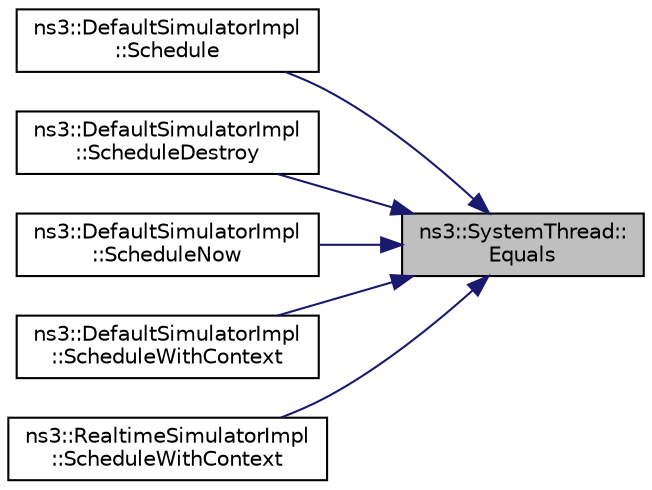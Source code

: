 digraph "ns3::SystemThread::Equals"
{
 // LATEX_PDF_SIZE
  edge [fontname="Helvetica",fontsize="10",labelfontname="Helvetica",labelfontsize="10"];
  node [fontname="Helvetica",fontsize="10",shape=record];
  rankdir="RL";
  Node1 [label="ns3::SystemThread::\lEquals",height=0.2,width=0.4,color="black", fillcolor="grey75", style="filled", fontcolor="black",tooltip="Compares an ThreadId with the current ThreadId ."];
  Node1 -> Node2 [dir="back",color="midnightblue",fontsize="10",style="solid",fontname="Helvetica"];
  Node2 [label="ns3::DefaultSimulatorImpl\l::Schedule",height=0.2,width=0.4,color="black", fillcolor="white", style="filled",URL="$classns3_1_1_default_simulator_impl.html#acb4b859e485d6319db25356ff8572cad",tooltip="Schedule a future event execution (in the same context)."];
  Node1 -> Node3 [dir="back",color="midnightblue",fontsize="10",style="solid",fontname="Helvetica"];
  Node3 [label="ns3::DefaultSimulatorImpl\l::ScheduleDestroy",height=0.2,width=0.4,color="black", fillcolor="white", style="filled",URL="$classns3_1_1_default_simulator_impl.html#a0c397b3fa25ad4ec9ffc3fc7a631f889",tooltip="Schedule an event to run at the end of the simulation, after the Stop() time or condition has been re..."];
  Node1 -> Node4 [dir="back",color="midnightblue",fontsize="10",style="solid",fontname="Helvetica"];
  Node4 [label="ns3::DefaultSimulatorImpl\l::ScheduleNow",height=0.2,width=0.4,color="black", fillcolor="white", style="filled",URL="$classns3_1_1_default_simulator_impl.html#a3379b3942e284feb17ecb6f2a90a2fb5",tooltip="Schedule an event to run at the current virtual time."];
  Node1 -> Node5 [dir="back",color="midnightblue",fontsize="10",style="solid",fontname="Helvetica"];
  Node5 [label="ns3::DefaultSimulatorImpl\l::ScheduleWithContext",height=0.2,width=0.4,color="black", fillcolor="white", style="filled",URL="$classns3_1_1_default_simulator_impl.html#a94fec0f49d640c8e8067748bd91d97c2",tooltip="Schedule a future event execution (in a different context)."];
  Node1 -> Node6 [dir="back",color="midnightblue",fontsize="10",style="solid",fontname="Helvetica"];
  Node6 [label="ns3::RealtimeSimulatorImpl\l::ScheduleWithContext",height=0.2,width=0.4,color="black", fillcolor="white", style="filled",URL="$classns3_1_1_realtime_simulator_impl.html#a15a78217382eeb5cd45722e57b8f4946",tooltip="Schedule a future event execution (in a different context)."];
}
